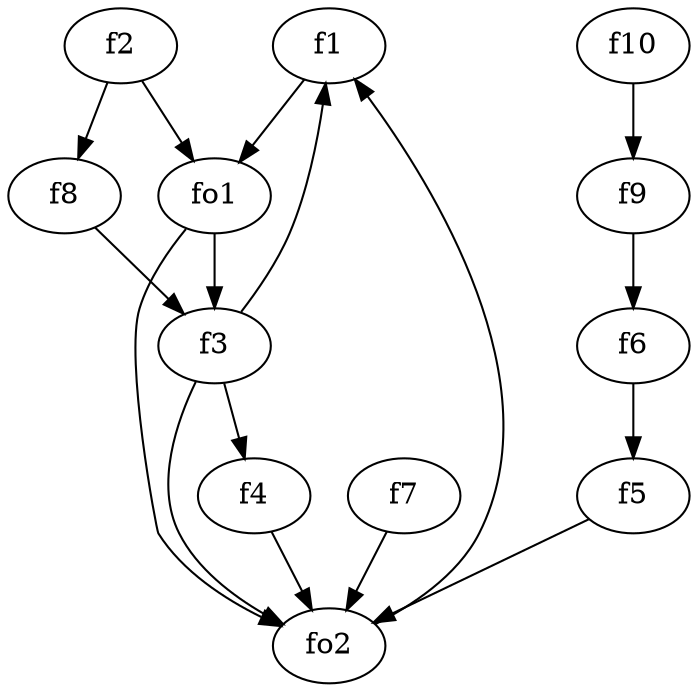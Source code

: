strict digraph  {
f1;
f2;
f3;
f4;
f5;
f6;
f7;
f8;
f9;
f10;
fo1;
fo2;
f1 -> fo1  [weight=2];
f2 -> fo1  [weight=2];
f2 -> f8  [weight=2];
f3 -> f4  [weight=2];
f3 -> f1  [weight=2];
f3 -> fo2  [weight=2];
f4 -> fo2  [weight=2];
f5 -> fo2  [weight=2];
f6 -> f5  [weight=2];
f7 -> fo2  [weight=2];
f8 -> f3  [weight=2];
f9 -> f6  [weight=2];
f10 -> f9  [weight=2];
fo1 -> fo2  [weight=2];
fo1 -> f3  [weight=2];
fo2 -> f1  [weight=2];
}
